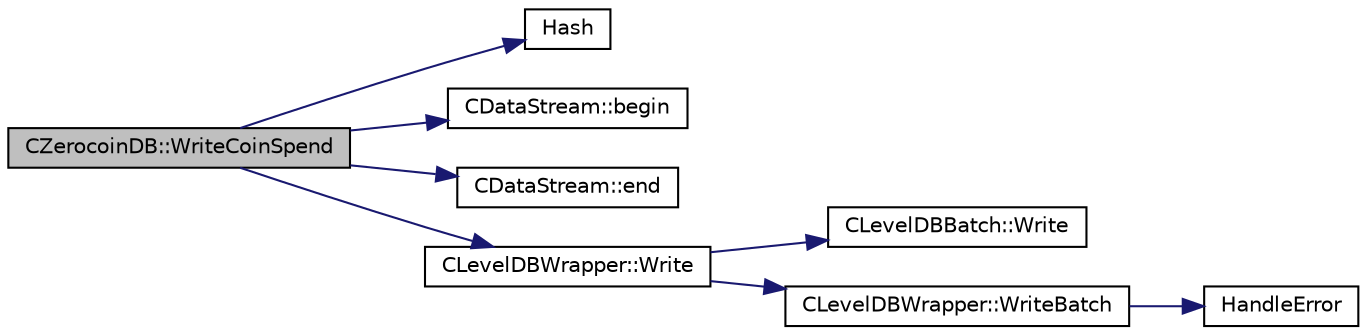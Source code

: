 digraph "CZerocoinDB::WriteCoinSpend"
{
  edge [fontname="Helvetica",fontsize="10",labelfontname="Helvetica",labelfontsize="10"];
  node [fontname="Helvetica",fontsize="10",shape=record];
  rankdir="LR";
  Node93 [label="CZerocoinDB::WriteCoinSpend",height=0.2,width=0.4,color="black", fillcolor="grey75", style="filled", fontcolor="black"];
  Node93 -> Node94 [color="midnightblue",fontsize="10",style="solid",fontname="Helvetica"];
  Node94 [label="Hash",height=0.2,width=0.4,color="black", fillcolor="white", style="filled",URL="$hash_8h.html#a12c5e981d7f5f2850027fd5e932eff61",tooltip="Compute the 256-bit hash of a std::string. "];
  Node93 -> Node95 [color="midnightblue",fontsize="10",style="solid",fontname="Helvetica"];
  Node95 [label="CDataStream::begin",height=0.2,width=0.4,color="black", fillcolor="white", style="filled",URL="$class_c_data_stream.html#a2355d11752d8622badfbc03e9ed192fd"];
  Node93 -> Node96 [color="midnightblue",fontsize="10",style="solid",fontname="Helvetica"];
  Node96 [label="CDataStream::end",height=0.2,width=0.4,color="black", fillcolor="white", style="filled",URL="$class_c_data_stream.html#a66409dbd4403682fe674e2e71173cab4"];
  Node93 -> Node97 [color="midnightblue",fontsize="10",style="solid",fontname="Helvetica"];
  Node97 [label="CLevelDBWrapper::Write",height=0.2,width=0.4,color="black", fillcolor="white", style="filled",URL="$class_c_level_d_b_wrapper.html#a740caa1aefbafc888838ea7f70dc31f4"];
  Node97 -> Node98 [color="midnightblue",fontsize="10",style="solid",fontname="Helvetica"];
  Node98 [label="CLevelDBBatch::Write",height=0.2,width=0.4,color="black", fillcolor="white", style="filled",URL="$class_c_level_d_b_batch.html#ab459da1abafa27e834de9a4cc25b6f2d"];
  Node97 -> Node99 [color="midnightblue",fontsize="10",style="solid",fontname="Helvetica"];
  Node99 [label="CLevelDBWrapper::WriteBatch",height=0.2,width=0.4,color="black", fillcolor="white", style="filled",URL="$class_c_level_d_b_wrapper.html#a820484c9e427f9e3400396e750acf4b8"];
  Node99 -> Node100 [color="midnightblue",fontsize="10",style="solid",fontname="Helvetica"];
  Node100 [label="HandleError",height=0.2,width=0.4,color="black", fillcolor="white", style="filled",URL="$leveldbwrapper_8cpp.html#aea36eb5fddb6266b14ea8cb15e183486"];
}
